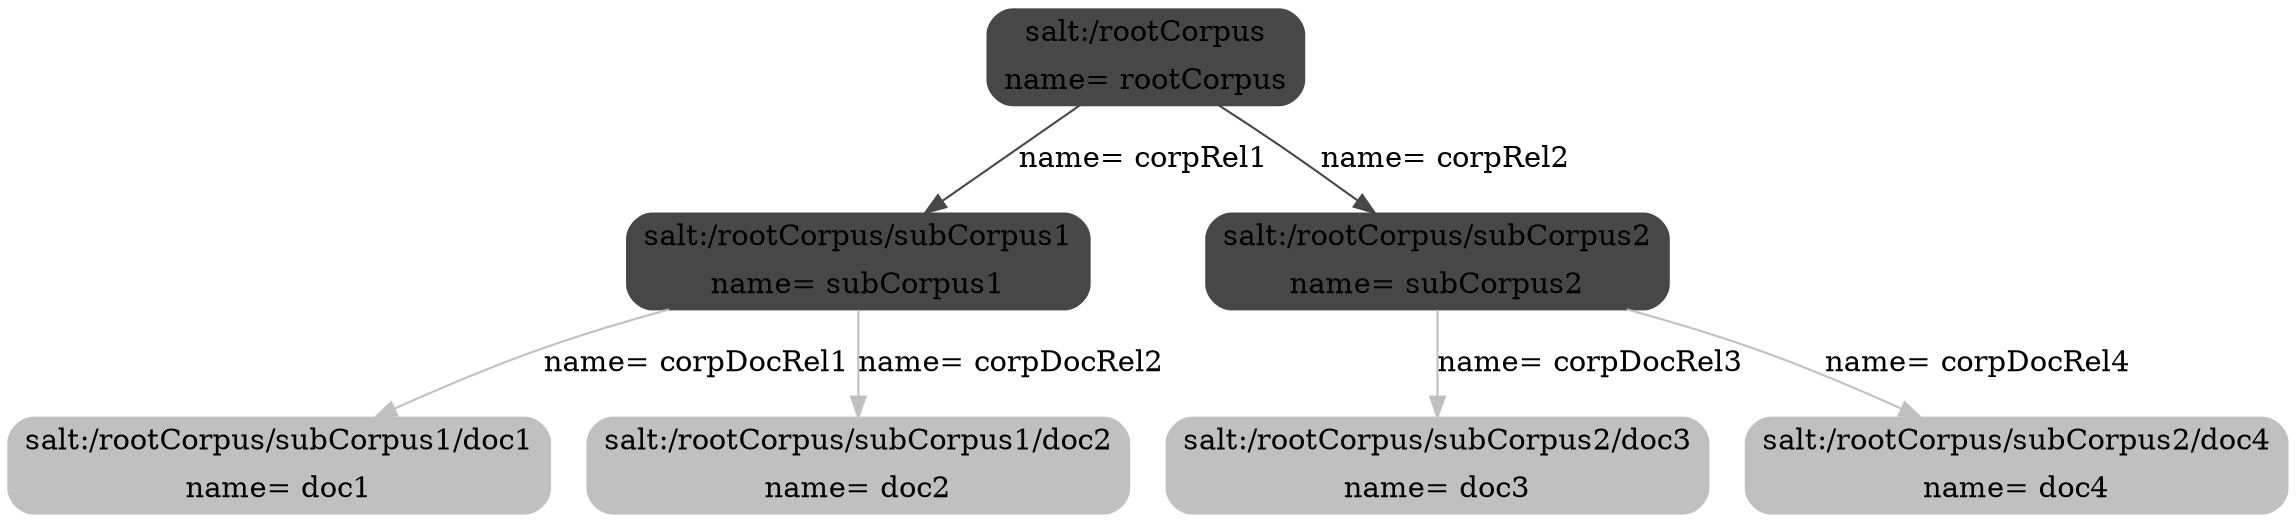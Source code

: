 digraph G {
ordering=out;
<salt:/rootCorpus>[shape=Mrecord,color=gray28,style=filled,label="{{salt:/rootCorpus}|{name= rootCorpus}}"];
<salt:/rootCorpus/subCorpus1>[shape=Mrecord,color=gray28,style=filled,label="{{salt:/rootCorpus/subCorpus1}|{name= subCorpus1}}"];
<salt:/rootCorpus> -> <salt:/rootCorpus/subCorpus1>[color=gray28,style=filled,label="name= corpRel1"];
<salt:/rootCorpus/subCorpus1/doc1>[shape=Mrecord,color=gray,style=filled,label="{{salt:/rootCorpus/subCorpus1/doc1}|{name= doc1}}"];
<salt:/rootCorpus/subCorpus1> -> <salt:/rootCorpus/subCorpus1/doc1>[color=gray,style=filled,label="name= corpDocRel1"];
<salt:/rootCorpus/subCorpus1/doc2>[shape=Mrecord,color=gray,style=filled,label="{{salt:/rootCorpus/subCorpus1/doc2}|{name= doc2}}"];
<salt:/rootCorpus/subCorpus1> -> <salt:/rootCorpus/subCorpus1/doc2>[color=gray,style=filled,label="name= corpDocRel2"];
<salt:/rootCorpus/subCorpus2>[shape=Mrecord,color=gray28,style=filled,label="{{salt:/rootCorpus/subCorpus2}|{name= subCorpus2}}"];
<salt:/rootCorpus> -> <salt:/rootCorpus/subCorpus2>[color=gray28,style=filled,label="name= corpRel2"];
<salt:/rootCorpus/subCorpus2/doc3>[shape=Mrecord,color=gray,style=filled,label="{{salt:/rootCorpus/subCorpus2/doc3}|{name= doc3}}"];
<salt:/rootCorpus/subCorpus2> -> <salt:/rootCorpus/subCorpus2/doc3>[color=gray,style=filled,label="name= corpDocRel3"];
<salt:/rootCorpus/subCorpus2/doc4>[shape=Mrecord,color=gray,style=filled,label="{{salt:/rootCorpus/subCorpus2/doc4}|{name= doc4}}"];
<salt:/rootCorpus/subCorpus2> -> <salt:/rootCorpus/subCorpus2/doc4>[color=gray,style=filled,label="name= corpDocRel4"];
}
